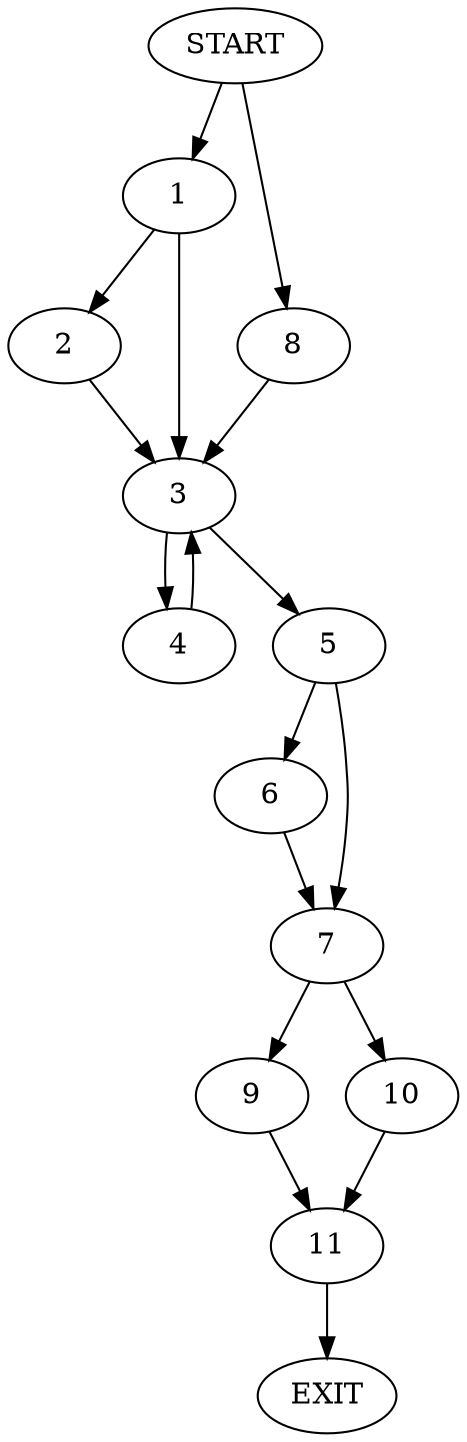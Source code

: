 digraph {
0 [label="START"]
12 [label="EXIT"]
0 -> 1
1 -> 2
1 -> 3
2 -> 3
3 -> 4
3 -> 5
4 -> 3
5 -> 6
5 -> 7
0 -> 8
8 -> 3
7 -> 9
7 -> 10
6 -> 7
9 -> 11
10 -> 11
11 -> 12
}
